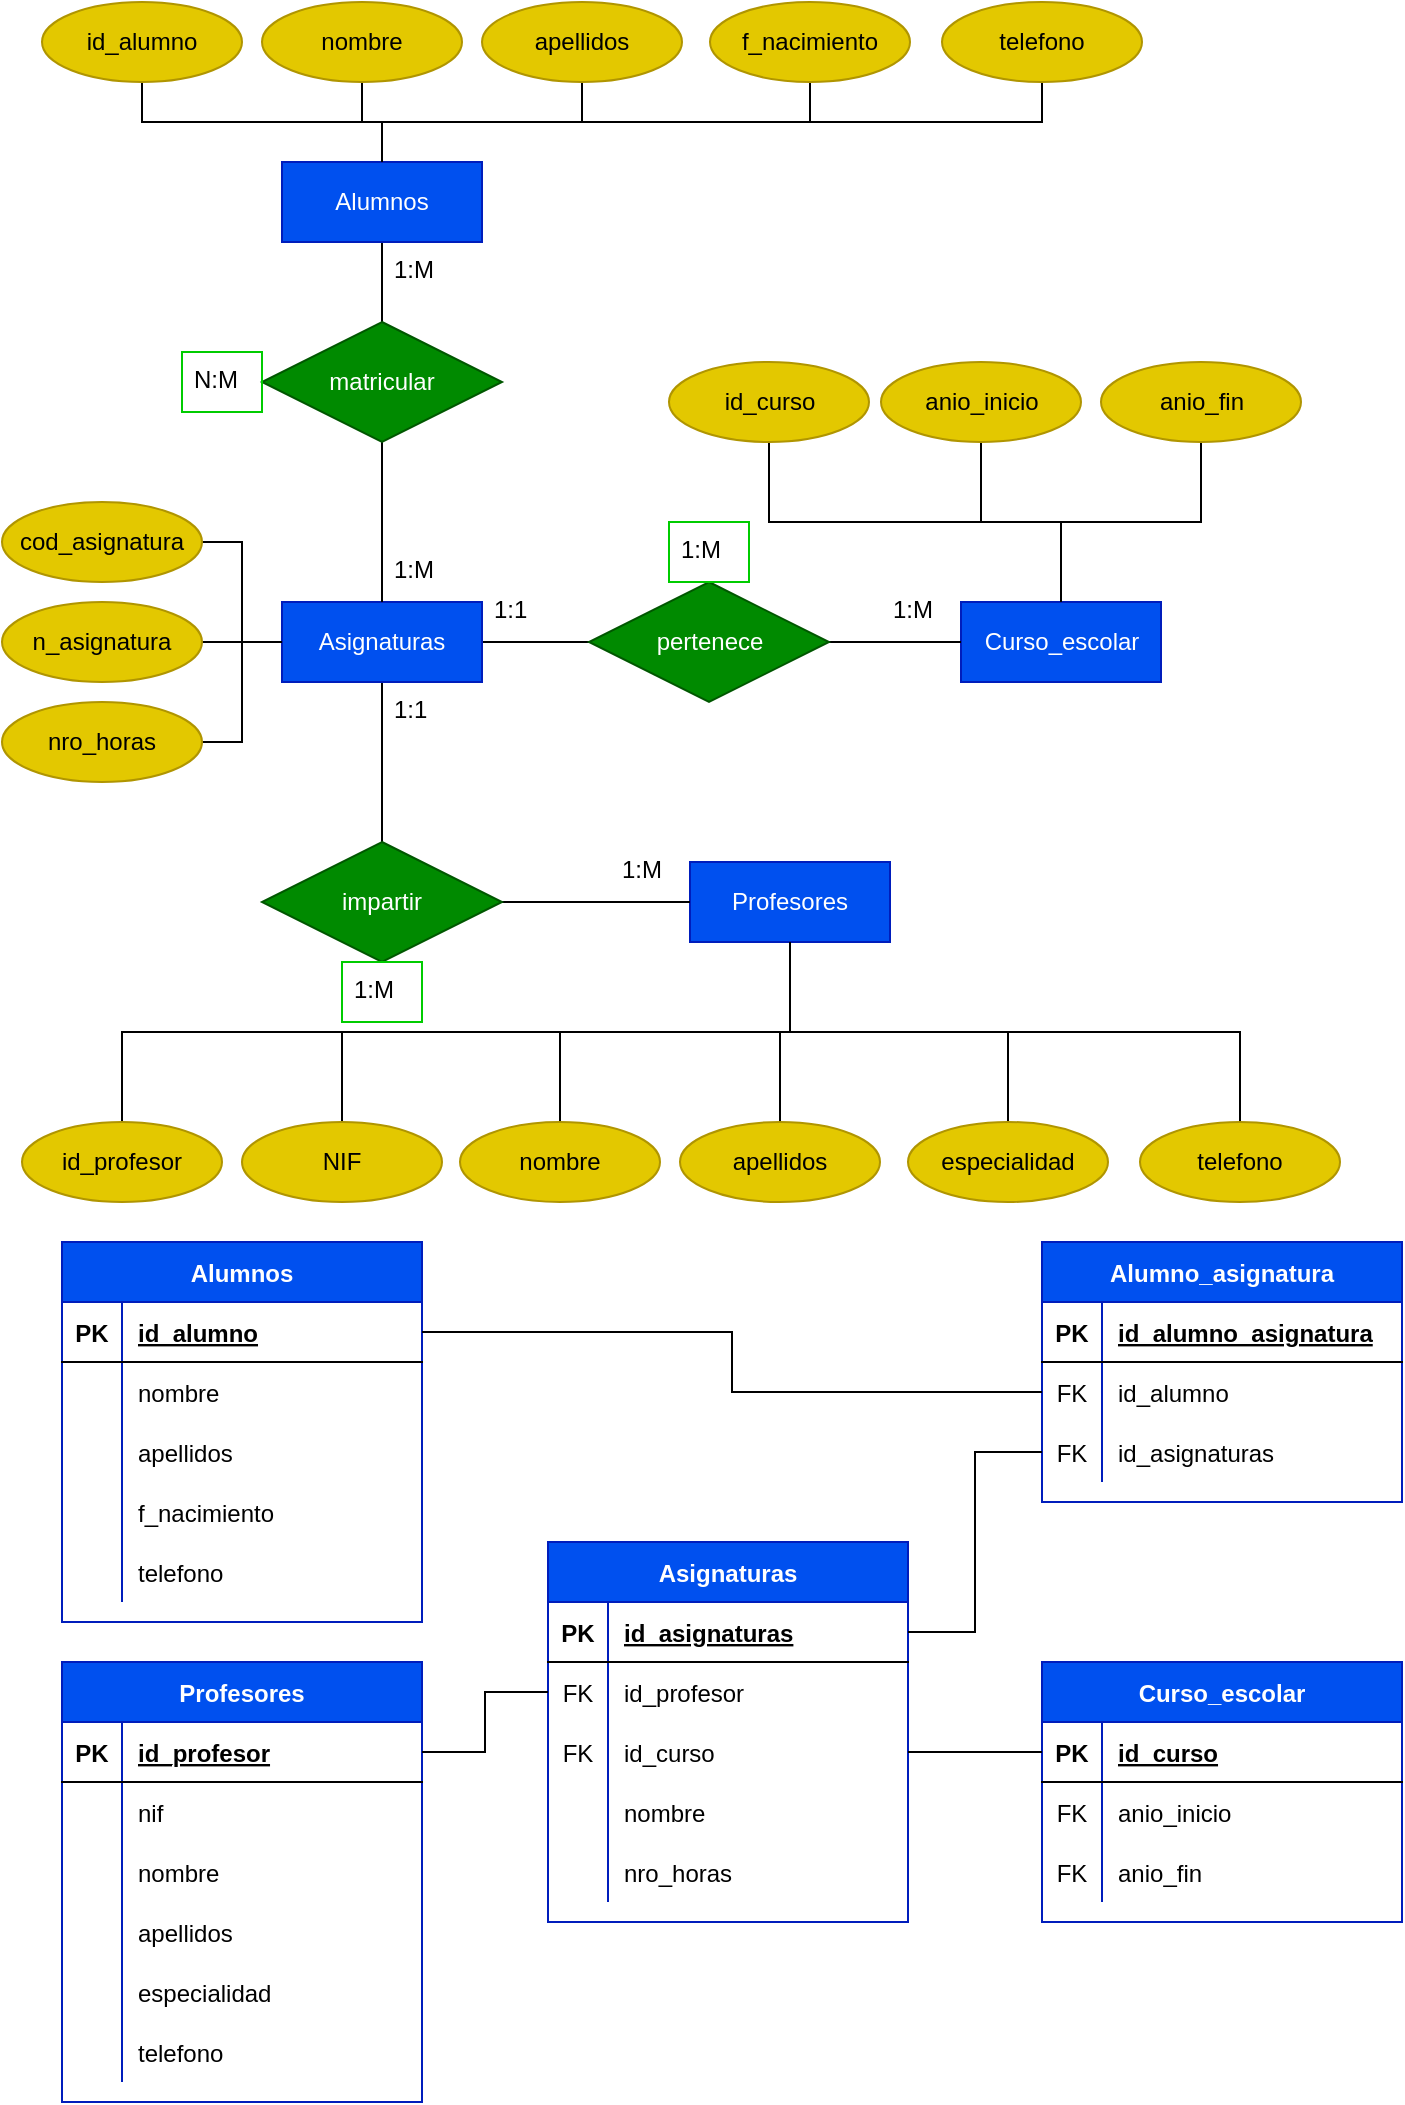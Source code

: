 <mxfile version="19.0.3" type="device"><diagram id="hL4r4ixlOhqFyRVt9WhD" name="Página-1"><mxGraphModel dx="1097" dy="848" grid="1" gridSize="10" guides="1" tooltips="1" connect="1" arrows="1" fold="1" page="1" pageScale="1" pageWidth="827" pageHeight="1169" math="0" shadow="0"><root><mxCell id="0"/><mxCell id="1" parent="0"/><mxCell id="IexbU1oXbnmpBIBYYPeB-11" style="edgeStyle=orthogonalEdgeStyle;rounded=0;orthogonalLoop=1;jettySize=auto;html=1;exitX=0.5;exitY=1;exitDx=0;exitDy=0;entryX=0.5;entryY=0;entryDx=0;entryDy=0;endArrow=none;endFill=0;shadow=0;" edge="1" parent="1" source="IexbU1oXbnmpBIBYYPeB-1" target="IexbU1oXbnmpBIBYYPeB-5"><mxGeometry relative="1" as="geometry"/></mxCell><mxCell id="IexbU1oXbnmpBIBYYPeB-1" value="Alumnos" style="whiteSpace=wrap;html=1;align=center;fillColor=#0050ef;fontColor=#ffffff;strokeColor=#001DBC;shadow=0;" vertex="1" parent="1"><mxGeometry x="160" y="140" width="100" height="40" as="geometry"/></mxCell><mxCell id="IexbU1oXbnmpBIBYYPeB-13" style="edgeStyle=orthogonalEdgeStyle;rounded=0;orthogonalLoop=1;jettySize=auto;html=1;exitX=0.5;exitY=1;exitDx=0;exitDy=0;entryX=0.5;entryY=0;entryDx=0;entryDy=0;endArrow=none;endFill=0;shadow=0;" edge="1" parent="1" source="IexbU1oXbnmpBIBYYPeB-2" target="IexbU1oXbnmpBIBYYPeB-7"><mxGeometry relative="1" as="geometry"/></mxCell><mxCell id="IexbU1oXbnmpBIBYYPeB-15" style="edgeStyle=orthogonalEdgeStyle;rounded=0;orthogonalLoop=1;jettySize=auto;html=1;exitX=1;exitY=0.5;exitDx=0;exitDy=0;entryX=0;entryY=0.5;entryDx=0;entryDy=0;endArrow=none;endFill=0;shadow=0;" edge="1" parent="1" source="IexbU1oXbnmpBIBYYPeB-2" target="IexbU1oXbnmpBIBYYPeB-6"><mxGeometry relative="1" as="geometry"/></mxCell><mxCell id="IexbU1oXbnmpBIBYYPeB-2" value="Asignaturas" style="whiteSpace=wrap;html=1;align=center;fillColor=#0050ef;fontColor=#ffffff;strokeColor=#001DBC;shadow=0;" vertex="1" parent="1"><mxGeometry x="160" y="360" width="100" height="40" as="geometry"/></mxCell><mxCell id="IexbU1oXbnmpBIBYYPeB-3" value="Profesores" style="whiteSpace=wrap;html=1;align=center;fillColor=#0050ef;fontColor=#ffffff;strokeColor=#001DBC;shadow=0;" vertex="1" parent="1"><mxGeometry x="364" y="490" width="100" height="40" as="geometry"/></mxCell><mxCell id="IexbU1oXbnmpBIBYYPeB-4" value="Curso_escolar" style="whiteSpace=wrap;html=1;align=center;fillColor=#0050ef;fontColor=#ffffff;strokeColor=#001DBC;shadow=0;" vertex="1" parent="1"><mxGeometry x="499.5" y="360" width="100" height="40" as="geometry"/></mxCell><mxCell id="IexbU1oXbnmpBIBYYPeB-12" style="edgeStyle=orthogonalEdgeStyle;rounded=0;orthogonalLoop=1;jettySize=auto;html=1;exitX=0.5;exitY=1;exitDx=0;exitDy=0;entryX=0.5;entryY=0;entryDx=0;entryDy=0;endArrow=none;endFill=0;shadow=0;" edge="1" parent="1" source="IexbU1oXbnmpBIBYYPeB-5" target="IexbU1oXbnmpBIBYYPeB-2"><mxGeometry relative="1" as="geometry"/></mxCell><mxCell id="IexbU1oXbnmpBIBYYPeB-5" value="matricular" style="shape=rhombus;perimeter=rhombusPerimeter;whiteSpace=wrap;html=1;align=center;fillColor=#008a00;fontColor=#ffffff;strokeColor=#005700;shadow=0;" vertex="1" parent="1"><mxGeometry x="150" y="220" width="120" height="60" as="geometry"/></mxCell><mxCell id="IexbU1oXbnmpBIBYYPeB-16" style="edgeStyle=orthogonalEdgeStyle;rounded=0;orthogonalLoop=1;jettySize=auto;html=1;exitX=1;exitY=0.5;exitDx=0;exitDy=0;entryX=0;entryY=0.5;entryDx=0;entryDy=0;endArrow=none;endFill=0;shadow=0;" edge="1" parent="1" source="IexbU1oXbnmpBIBYYPeB-6" target="IexbU1oXbnmpBIBYYPeB-4"><mxGeometry relative="1" as="geometry"><mxPoint x="403.5" y="380" as="sourcePoint"/></mxGeometry></mxCell><mxCell id="IexbU1oXbnmpBIBYYPeB-6" value="pertenece" style="shape=rhombus;perimeter=rhombusPerimeter;whiteSpace=wrap;html=1;align=center;fillColor=#008a00;fontColor=#ffffff;strokeColor=#005700;shadow=0;" vertex="1" parent="1"><mxGeometry x="313.5" y="350" width="120" height="60" as="geometry"/></mxCell><mxCell id="IexbU1oXbnmpBIBYYPeB-14" style="edgeStyle=orthogonalEdgeStyle;rounded=0;orthogonalLoop=1;jettySize=auto;html=1;exitX=1;exitY=0.5;exitDx=0;exitDy=0;entryX=0;entryY=0.5;entryDx=0;entryDy=0;endArrow=none;endFill=0;shadow=0;" edge="1" parent="1" source="IexbU1oXbnmpBIBYYPeB-7" target="IexbU1oXbnmpBIBYYPeB-3"><mxGeometry relative="1" as="geometry"/></mxCell><mxCell id="IexbU1oXbnmpBIBYYPeB-7" value="impartir" style="shape=rhombus;perimeter=rhombusPerimeter;whiteSpace=wrap;html=1;align=center;fillColor=#008a00;fontColor=#ffffff;strokeColor=#005700;shadow=0;" vertex="1" parent="1"><mxGeometry x="150" y="480" width="120" height="60" as="geometry"/></mxCell><mxCell id="IexbU1oXbnmpBIBYYPeB-17" value="1:M" style="text;strokeColor=none;fillColor=none;spacingLeft=4;spacingRight=4;overflow=hidden;rotatable=0;points=[[0,0.5],[1,0.5]];portConstraint=eastwest;fontSize=12;shadow=0;" vertex="1" parent="1"><mxGeometry x="210" y="180" width="40" height="30" as="geometry"/></mxCell><mxCell id="IexbU1oXbnmpBIBYYPeB-18" value="1:M" style="text;strokeColor=none;fillColor=none;spacingLeft=4;spacingRight=4;overflow=hidden;rotatable=0;points=[[0,0.5],[1,0.5]];portConstraint=eastwest;fontSize=12;shadow=0;" vertex="1" parent="1"><mxGeometry x="210" y="330" width="40" height="30" as="geometry"/></mxCell><mxCell id="IexbU1oXbnmpBIBYYPeB-19" value="N:M" style="text;strokeColor=#00CC00;fillColor=none;spacingLeft=4;spacingRight=4;overflow=hidden;rotatable=0;points=[[0,0.5],[1,0.5]];portConstraint=eastwest;fontSize=12;shadow=0;" vertex="1" parent="1"><mxGeometry x="110" y="235" width="40" height="30" as="geometry"/></mxCell><mxCell id="IexbU1oXbnmpBIBYYPeB-25" style="edgeStyle=orthogonalEdgeStyle;rounded=0;orthogonalLoop=1;jettySize=auto;html=1;exitX=0.5;exitY=1;exitDx=0;exitDy=0;entryX=0.5;entryY=0;entryDx=0;entryDy=0;endArrow=none;endFill=0;shadow=0;" edge="1" parent="1" source="IexbU1oXbnmpBIBYYPeB-20" target="IexbU1oXbnmpBIBYYPeB-1"><mxGeometry relative="1" as="geometry"/></mxCell><mxCell id="IexbU1oXbnmpBIBYYPeB-20" value="id_alumno" style="ellipse;whiteSpace=wrap;html=1;align=center;fillColor=#e3c800;fontColor=#000000;strokeColor=#B09500;shadow=0;" vertex="1" parent="1"><mxGeometry x="40" y="60" width="100" height="40" as="geometry"/></mxCell><mxCell id="IexbU1oXbnmpBIBYYPeB-29" style="edgeStyle=orthogonalEdgeStyle;rounded=0;orthogonalLoop=1;jettySize=auto;html=1;exitX=0.5;exitY=1;exitDx=0;exitDy=0;entryX=0.5;entryY=0;entryDx=0;entryDy=0;endArrow=none;endFill=0;shadow=0;" edge="1" parent="1" source="IexbU1oXbnmpBIBYYPeB-21" target="IexbU1oXbnmpBIBYYPeB-1"><mxGeometry relative="1" as="geometry"/></mxCell><mxCell id="IexbU1oXbnmpBIBYYPeB-21" value="nombre" style="ellipse;whiteSpace=wrap;html=1;align=center;fillColor=#e3c800;fontColor=#000000;strokeColor=#B09500;shadow=0;" vertex="1" parent="1"><mxGeometry x="150" y="60" width="100" height="40" as="geometry"/></mxCell><mxCell id="IexbU1oXbnmpBIBYYPeB-28" style="edgeStyle=orthogonalEdgeStyle;rounded=0;orthogonalLoop=1;jettySize=auto;html=1;exitX=0.5;exitY=1;exitDx=0;exitDy=0;entryX=0.5;entryY=0;entryDx=0;entryDy=0;endArrow=none;endFill=0;shadow=0;" edge="1" parent="1" source="IexbU1oXbnmpBIBYYPeB-22" target="IexbU1oXbnmpBIBYYPeB-1"><mxGeometry relative="1" as="geometry"/></mxCell><mxCell id="IexbU1oXbnmpBIBYYPeB-22" value="apellidos" style="ellipse;whiteSpace=wrap;html=1;align=center;fillColor=#e3c800;fontColor=#000000;strokeColor=#B09500;shadow=0;" vertex="1" parent="1"><mxGeometry x="260" y="60" width="100" height="40" as="geometry"/></mxCell><mxCell id="IexbU1oXbnmpBIBYYPeB-27" style="edgeStyle=orthogonalEdgeStyle;rounded=0;orthogonalLoop=1;jettySize=auto;html=1;exitX=0.5;exitY=1;exitDx=0;exitDy=0;entryX=0.5;entryY=0;entryDx=0;entryDy=0;endArrow=none;endFill=0;shadow=0;" edge="1" parent="1" source="IexbU1oXbnmpBIBYYPeB-23" target="IexbU1oXbnmpBIBYYPeB-1"><mxGeometry relative="1" as="geometry"/></mxCell><mxCell id="IexbU1oXbnmpBIBYYPeB-23" value="f_nacimiento" style="ellipse;whiteSpace=wrap;html=1;align=center;fillColor=#e3c800;fontColor=#000000;strokeColor=#B09500;shadow=0;" vertex="1" parent="1"><mxGeometry x="374" y="60" width="100" height="40" as="geometry"/></mxCell><mxCell id="IexbU1oXbnmpBIBYYPeB-26" style="edgeStyle=orthogonalEdgeStyle;rounded=0;orthogonalLoop=1;jettySize=auto;html=1;exitX=0.5;exitY=1;exitDx=0;exitDy=0;endArrow=none;endFill=0;entryX=0.5;entryY=0;entryDx=0;entryDy=0;shadow=0;" edge="1" parent="1" source="IexbU1oXbnmpBIBYYPeB-24" target="IexbU1oXbnmpBIBYYPeB-1"><mxGeometry relative="1" as="geometry"><mxPoint x="390" y="170" as="targetPoint"/></mxGeometry></mxCell><mxCell id="IexbU1oXbnmpBIBYYPeB-24" value="telefono" style="ellipse;whiteSpace=wrap;html=1;align=center;fillColor=#e3c800;fontColor=#000000;strokeColor=#B09500;shadow=0;" vertex="1" parent="1"><mxGeometry x="490" y="60" width="100" height="40" as="geometry"/></mxCell><mxCell id="IexbU1oXbnmpBIBYYPeB-34" style="edgeStyle=orthogonalEdgeStyle;rounded=0;orthogonalLoop=1;jettySize=auto;html=1;exitX=1;exitY=0.5;exitDx=0;exitDy=0;entryX=0;entryY=0.5;entryDx=0;entryDy=0;endArrow=none;endFill=0;shadow=0;" edge="1" parent="1" source="IexbU1oXbnmpBIBYYPeB-30" target="IexbU1oXbnmpBIBYYPeB-2"><mxGeometry relative="1" as="geometry"/></mxCell><mxCell id="IexbU1oXbnmpBIBYYPeB-30" value="cod_asignatura" style="ellipse;whiteSpace=wrap;html=1;align=center;fillColor=#e3c800;fontColor=#000000;strokeColor=#B09500;shadow=0;" vertex="1" parent="1"><mxGeometry x="20" y="310" width="100" height="40" as="geometry"/></mxCell><mxCell id="IexbU1oXbnmpBIBYYPeB-35" style="edgeStyle=orthogonalEdgeStyle;rounded=0;orthogonalLoop=1;jettySize=auto;html=1;exitX=1;exitY=0.5;exitDx=0;exitDy=0;entryX=0;entryY=0.5;entryDx=0;entryDy=0;endArrow=none;endFill=0;shadow=0;" edge="1" parent="1" source="IexbU1oXbnmpBIBYYPeB-31" target="IexbU1oXbnmpBIBYYPeB-2"><mxGeometry relative="1" as="geometry"/></mxCell><mxCell id="IexbU1oXbnmpBIBYYPeB-31" value="n_asignatura" style="ellipse;whiteSpace=wrap;html=1;align=center;fillColor=#e3c800;fontColor=#000000;strokeColor=#B09500;shadow=0;" vertex="1" parent="1"><mxGeometry x="20" y="360" width="100" height="40" as="geometry"/></mxCell><mxCell id="IexbU1oXbnmpBIBYYPeB-33" style="edgeStyle=orthogonalEdgeStyle;rounded=0;orthogonalLoop=1;jettySize=auto;html=1;exitX=1;exitY=0.5;exitDx=0;exitDy=0;entryX=0;entryY=0.5;entryDx=0;entryDy=0;endArrow=none;endFill=0;shadow=0;" edge="1" parent="1" source="IexbU1oXbnmpBIBYYPeB-32" target="IexbU1oXbnmpBIBYYPeB-2"><mxGeometry relative="1" as="geometry"/></mxCell><mxCell id="IexbU1oXbnmpBIBYYPeB-32" value="nro_horas" style="ellipse;whiteSpace=wrap;html=1;align=center;fillColor=#e3c800;fontColor=#000000;strokeColor=#B09500;shadow=0;" vertex="1" parent="1"><mxGeometry x="20" y="410" width="100" height="40" as="geometry"/></mxCell><mxCell id="IexbU1oXbnmpBIBYYPeB-36" value="1:1" style="text;strokeColor=none;fillColor=none;spacingLeft=4;spacingRight=4;overflow=hidden;rotatable=0;points=[[0,0.5],[1,0.5]];portConstraint=eastwest;fontSize=12;shadow=0;" vertex="1" parent="1"><mxGeometry x="210" y="400" width="40" height="30" as="geometry"/></mxCell><mxCell id="IexbU1oXbnmpBIBYYPeB-37" value="1:M" style="text;strokeColor=none;fillColor=none;spacingLeft=4;spacingRight=4;overflow=hidden;rotatable=0;points=[[0,0.5],[1,0.5]];portConstraint=eastwest;fontSize=12;shadow=0;" vertex="1" parent="1"><mxGeometry x="324" y="480" width="40" height="30" as="geometry"/></mxCell><mxCell id="IexbU1oXbnmpBIBYYPeB-38" value="1:M" style="text;strokeColor=#00CC00;fillColor=none;spacingLeft=4;spacingRight=4;overflow=hidden;rotatable=0;points=[[0,0.5],[1,0.5]];portConstraint=eastwest;fontSize=12;shadow=0;" vertex="1" parent="1"><mxGeometry x="190" y="540" width="40" height="30" as="geometry"/></mxCell><mxCell id="IexbU1oXbnmpBIBYYPeB-39" value="1:1" style="text;strokeColor=none;fillColor=none;spacingLeft=4;spacingRight=4;overflow=hidden;rotatable=0;points=[[0,0.5],[1,0.5]];portConstraint=eastwest;fontSize=12;shadow=0;" vertex="1" parent="1"><mxGeometry x="260" y="350" width="40" height="30" as="geometry"/></mxCell><mxCell id="IexbU1oXbnmpBIBYYPeB-40" value="1:M" style="text;strokeColor=none;fillColor=none;spacingLeft=4;spacingRight=4;overflow=hidden;rotatable=0;points=[[0,0.5],[1,0.5]];portConstraint=eastwest;fontSize=12;shadow=0;" vertex="1" parent="1"><mxGeometry x="459.5" y="350" width="40" height="30" as="geometry"/></mxCell><mxCell id="IexbU1oXbnmpBIBYYPeB-41" value="1:M" style="text;strokeColor=#00CC00;fillColor=none;spacingLeft=4;spacingRight=4;overflow=hidden;rotatable=0;points=[[0,0.5],[1,0.5]];portConstraint=eastwest;fontSize=12;shadow=0;" vertex="1" parent="1"><mxGeometry x="353.5" y="320" width="40" height="30" as="geometry"/></mxCell><mxCell id="IexbU1oXbnmpBIBYYPeB-57" style="edgeStyle=orthogonalEdgeStyle;rounded=0;orthogonalLoop=1;jettySize=auto;html=1;exitX=0.5;exitY=1;exitDx=0;exitDy=0;entryX=0.5;entryY=0;entryDx=0;entryDy=0;endArrow=none;endFill=0;shadow=0;" edge="1" parent="1" source="IexbU1oXbnmpBIBYYPeB-42" target="IexbU1oXbnmpBIBYYPeB-4"><mxGeometry relative="1" as="geometry"/></mxCell><mxCell id="IexbU1oXbnmpBIBYYPeB-42" value="id_curso" style="ellipse;whiteSpace=wrap;html=1;align=center;fillColor=#e3c800;fontColor=#000000;strokeColor=#B09500;shadow=0;" vertex="1" parent="1"><mxGeometry x="353.5" y="240" width="100" height="40" as="geometry"/></mxCell><mxCell id="IexbU1oXbnmpBIBYYPeB-58" style="edgeStyle=orthogonalEdgeStyle;rounded=0;orthogonalLoop=1;jettySize=auto;html=1;exitX=0.5;exitY=1;exitDx=0;exitDy=0;entryX=0.5;entryY=0;entryDx=0;entryDy=0;endArrow=none;endFill=0;shadow=0;" edge="1" parent="1" source="IexbU1oXbnmpBIBYYPeB-43" target="IexbU1oXbnmpBIBYYPeB-4"><mxGeometry relative="1" as="geometry"/></mxCell><mxCell id="IexbU1oXbnmpBIBYYPeB-43" value="anio_inicio" style="ellipse;whiteSpace=wrap;html=1;align=center;fillColor=#e3c800;fontColor=#000000;strokeColor=#B09500;shadow=0;" vertex="1" parent="1"><mxGeometry x="459.5" y="240" width="100" height="40" as="geometry"/></mxCell><mxCell id="IexbU1oXbnmpBIBYYPeB-59" style="edgeStyle=orthogonalEdgeStyle;rounded=0;orthogonalLoop=1;jettySize=auto;html=1;exitX=0.5;exitY=1;exitDx=0;exitDy=0;entryX=0.5;entryY=0;entryDx=0;entryDy=0;endArrow=none;endFill=0;shadow=0;" edge="1" parent="1" source="IexbU1oXbnmpBIBYYPeB-44" target="IexbU1oXbnmpBIBYYPeB-4"><mxGeometry relative="1" as="geometry"/></mxCell><mxCell id="IexbU1oXbnmpBIBYYPeB-44" value="anio_fin" style="ellipse;whiteSpace=wrap;html=1;align=center;fillColor=#e3c800;fontColor=#000000;strokeColor=#B09500;shadow=0;" vertex="1" parent="1"><mxGeometry x="569.5" y="240" width="100" height="40" as="geometry"/></mxCell><mxCell id="IexbU1oXbnmpBIBYYPeB-51" style="edgeStyle=orthogonalEdgeStyle;rounded=0;orthogonalLoop=1;jettySize=auto;html=1;exitX=0.5;exitY=0;exitDx=0;exitDy=0;entryX=0.5;entryY=1;entryDx=0;entryDy=0;endArrow=none;endFill=0;shadow=0;" edge="1" parent="1" source="IexbU1oXbnmpBIBYYPeB-45" target="IexbU1oXbnmpBIBYYPeB-3"><mxGeometry relative="1" as="geometry"/></mxCell><mxCell id="IexbU1oXbnmpBIBYYPeB-45" value="id_profesor" style="ellipse;whiteSpace=wrap;html=1;align=center;fillColor=#e3c800;fontColor=#000000;strokeColor=#B09500;shadow=0;" vertex="1" parent="1"><mxGeometry x="30" y="620" width="100" height="40" as="geometry"/></mxCell><mxCell id="IexbU1oXbnmpBIBYYPeB-53" style="edgeStyle=orthogonalEdgeStyle;rounded=0;orthogonalLoop=1;jettySize=auto;html=1;exitX=0.5;exitY=0;exitDx=0;exitDy=0;entryX=0.5;entryY=1;entryDx=0;entryDy=0;endArrow=none;endFill=0;shadow=0;" edge="1" parent="1" source="IexbU1oXbnmpBIBYYPeB-46" target="IexbU1oXbnmpBIBYYPeB-3"><mxGeometry relative="1" as="geometry"/></mxCell><mxCell id="IexbU1oXbnmpBIBYYPeB-46" value="nombre" style="ellipse;whiteSpace=wrap;html=1;align=center;fillColor=#e3c800;fontColor=#000000;strokeColor=#B09500;shadow=0;" vertex="1" parent="1"><mxGeometry x="249" y="620" width="100" height="40" as="geometry"/></mxCell><mxCell id="IexbU1oXbnmpBIBYYPeB-54" style="edgeStyle=orthogonalEdgeStyle;rounded=0;orthogonalLoop=1;jettySize=auto;html=1;exitX=0.5;exitY=0;exitDx=0;exitDy=0;entryX=0.5;entryY=1;entryDx=0;entryDy=0;endArrow=none;endFill=0;shadow=0;" edge="1" parent="1" source="IexbU1oXbnmpBIBYYPeB-47" target="IexbU1oXbnmpBIBYYPeB-3"><mxGeometry relative="1" as="geometry"/></mxCell><mxCell id="IexbU1oXbnmpBIBYYPeB-47" value="apellidos" style="ellipse;whiteSpace=wrap;html=1;align=center;fillColor=#e3c800;fontColor=#000000;strokeColor=#B09500;shadow=0;" vertex="1" parent="1"><mxGeometry x="359" y="620" width="100" height="40" as="geometry"/></mxCell><mxCell id="IexbU1oXbnmpBIBYYPeB-55" style="edgeStyle=orthogonalEdgeStyle;rounded=0;orthogonalLoop=1;jettySize=auto;html=1;exitX=0.5;exitY=0;exitDx=0;exitDy=0;entryX=0.5;entryY=1;entryDx=0;entryDy=0;endArrow=none;endFill=0;shadow=0;" edge="1" parent="1" source="IexbU1oXbnmpBIBYYPeB-48" target="IexbU1oXbnmpBIBYYPeB-3"><mxGeometry relative="1" as="geometry"/></mxCell><mxCell id="IexbU1oXbnmpBIBYYPeB-48" value="especialidad" style="ellipse;whiteSpace=wrap;html=1;align=center;fillColor=#e3c800;fontColor=#000000;strokeColor=#B09500;shadow=0;" vertex="1" parent="1"><mxGeometry x="473" y="620" width="100" height="40" as="geometry"/></mxCell><mxCell id="IexbU1oXbnmpBIBYYPeB-56" style="edgeStyle=orthogonalEdgeStyle;rounded=0;orthogonalLoop=1;jettySize=auto;html=1;exitX=0.5;exitY=0;exitDx=0;exitDy=0;entryX=0.5;entryY=1;entryDx=0;entryDy=0;endArrow=none;endFill=0;shadow=0;" edge="1" parent="1" source="IexbU1oXbnmpBIBYYPeB-49" target="IexbU1oXbnmpBIBYYPeB-3"><mxGeometry relative="1" as="geometry"/></mxCell><mxCell id="IexbU1oXbnmpBIBYYPeB-49" value="telefono" style="ellipse;whiteSpace=wrap;html=1;align=center;fillColor=#e3c800;fontColor=#000000;strokeColor=#B09500;shadow=0;" vertex="1" parent="1"><mxGeometry x="589" y="620" width="100" height="40" as="geometry"/></mxCell><mxCell id="IexbU1oXbnmpBIBYYPeB-52" style="edgeStyle=orthogonalEdgeStyle;rounded=0;orthogonalLoop=1;jettySize=auto;html=1;exitX=0.5;exitY=0;exitDx=0;exitDy=0;entryX=0.5;entryY=1;entryDx=0;entryDy=0;endArrow=none;endFill=0;shadow=0;" edge="1" parent="1" source="IexbU1oXbnmpBIBYYPeB-50" target="IexbU1oXbnmpBIBYYPeB-3"><mxGeometry relative="1" as="geometry"/></mxCell><mxCell id="IexbU1oXbnmpBIBYYPeB-50" value="NIF" style="ellipse;whiteSpace=wrap;html=1;align=center;fillColor=#e3c800;fontColor=#000000;strokeColor=#B09500;shadow=0;" vertex="1" parent="1"><mxGeometry x="140" y="620" width="100" height="40" as="geometry"/></mxCell><mxCell id="IexbU1oXbnmpBIBYYPeB-102" value="Alumnos" style="shape=table;startSize=30;container=1;collapsible=1;childLayout=tableLayout;fixedRows=1;rowLines=0;fontStyle=1;align=center;resizeLast=1;shadow=0;strokeColor=#001DBC;fillColor=#0050ef;fontColor=#ffffff;" vertex="1" parent="1"><mxGeometry x="50" y="680" width="180" height="190" as="geometry"/></mxCell><mxCell id="IexbU1oXbnmpBIBYYPeB-103" value="" style="shape=tableRow;horizontal=0;startSize=0;swimlaneHead=0;swimlaneBody=0;fillColor=none;collapsible=0;dropTarget=0;points=[[0,0.5],[1,0.5]];portConstraint=eastwest;top=0;left=0;right=0;bottom=1;shadow=0;strokeColor=default;" vertex="1" parent="IexbU1oXbnmpBIBYYPeB-102"><mxGeometry y="30" width="180" height="30" as="geometry"/></mxCell><mxCell id="IexbU1oXbnmpBIBYYPeB-104" value="PK" style="shape=partialRectangle;connectable=0;fillColor=none;top=0;left=0;bottom=0;right=0;fontStyle=1;overflow=hidden;shadow=0;strokeColor=default;" vertex="1" parent="IexbU1oXbnmpBIBYYPeB-103"><mxGeometry width="30" height="30" as="geometry"><mxRectangle width="30" height="30" as="alternateBounds"/></mxGeometry></mxCell><mxCell id="IexbU1oXbnmpBIBYYPeB-105" value="id_alumno" style="shape=partialRectangle;connectable=0;fillColor=none;top=0;left=0;bottom=0;right=0;align=left;spacingLeft=6;fontStyle=5;overflow=hidden;shadow=0;strokeColor=default;" vertex="1" parent="IexbU1oXbnmpBIBYYPeB-103"><mxGeometry x="30" width="150" height="30" as="geometry"><mxRectangle width="150" height="30" as="alternateBounds"/></mxGeometry></mxCell><mxCell id="IexbU1oXbnmpBIBYYPeB-106" value="" style="shape=tableRow;horizontal=0;startSize=0;swimlaneHead=0;swimlaneBody=0;fillColor=none;collapsible=0;dropTarget=0;points=[[0,0.5],[1,0.5]];portConstraint=eastwest;top=0;left=0;right=0;bottom=0;shadow=0;strokeColor=default;" vertex="1" parent="IexbU1oXbnmpBIBYYPeB-102"><mxGeometry y="60" width="180" height="30" as="geometry"/></mxCell><mxCell id="IexbU1oXbnmpBIBYYPeB-107" value="" style="shape=partialRectangle;connectable=0;fillColor=none;top=0;left=0;bottom=0;right=0;editable=1;overflow=hidden;shadow=0;strokeColor=default;" vertex="1" parent="IexbU1oXbnmpBIBYYPeB-106"><mxGeometry width="30" height="30" as="geometry"><mxRectangle width="30" height="30" as="alternateBounds"/></mxGeometry></mxCell><mxCell id="IexbU1oXbnmpBIBYYPeB-108" value="nombre" style="shape=partialRectangle;connectable=0;fillColor=none;top=0;left=0;bottom=0;right=0;align=left;spacingLeft=6;overflow=hidden;shadow=0;strokeColor=default;" vertex="1" parent="IexbU1oXbnmpBIBYYPeB-106"><mxGeometry x="30" width="150" height="30" as="geometry"><mxRectangle width="150" height="30" as="alternateBounds"/></mxGeometry></mxCell><mxCell id="IexbU1oXbnmpBIBYYPeB-109" value="" style="shape=tableRow;horizontal=0;startSize=0;swimlaneHead=0;swimlaneBody=0;fillColor=none;collapsible=0;dropTarget=0;points=[[0,0.5],[1,0.5]];portConstraint=eastwest;top=0;left=0;right=0;bottom=0;shadow=0;strokeColor=default;" vertex="1" parent="IexbU1oXbnmpBIBYYPeB-102"><mxGeometry y="90" width="180" height="30" as="geometry"/></mxCell><mxCell id="IexbU1oXbnmpBIBYYPeB-110" value="" style="shape=partialRectangle;connectable=0;fillColor=none;top=0;left=0;bottom=0;right=0;editable=1;overflow=hidden;shadow=0;strokeColor=default;" vertex="1" parent="IexbU1oXbnmpBIBYYPeB-109"><mxGeometry width="30" height="30" as="geometry"><mxRectangle width="30" height="30" as="alternateBounds"/></mxGeometry></mxCell><mxCell id="IexbU1oXbnmpBIBYYPeB-111" value="apellidos" style="shape=partialRectangle;connectable=0;fillColor=none;top=0;left=0;bottom=0;right=0;align=left;spacingLeft=6;overflow=hidden;shadow=0;strokeColor=default;" vertex="1" parent="IexbU1oXbnmpBIBYYPeB-109"><mxGeometry x="30" width="150" height="30" as="geometry"><mxRectangle width="150" height="30" as="alternateBounds"/></mxGeometry></mxCell><mxCell id="IexbU1oXbnmpBIBYYPeB-112" value="" style="shape=tableRow;horizontal=0;startSize=0;swimlaneHead=0;swimlaneBody=0;fillColor=none;collapsible=0;dropTarget=0;points=[[0,0.5],[1,0.5]];portConstraint=eastwest;top=0;left=0;right=0;bottom=0;shadow=0;strokeColor=default;" vertex="1" parent="IexbU1oXbnmpBIBYYPeB-102"><mxGeometry y="120" width="180" height="30" as="geometry"/></mxCell><mxCell id="IexbU1oXbnmpBIBYYPeB-113" value="" style="shape=partialRectangle;connectable=0;fillColor=none;top=0;left=0;bottom=0;right=0;editable=1;overflow=hidden;shadow=0;strokeColor=default;" vertex="1" parent="IexbU1oXbnmpBIBYYPeB-112"><mxGeometry width="30" height="30" as="geometry"><mxRectangle width="30" height="30" as="alternateBounds"/></mxGeometry></mxCell><mxCell id="IexbU1oXbnmpBIBYYPeB-114" value="f_nacimiento" style="shape=partialRectangle;connectable=0;fillColor=none;top=0;left=0;bottom=0;right=0;align=left;spacingLeft=6;overflow=hidden;shadow=0;strokeColor=default;" vertex="1" parent="IexbU1oXbnmpBIBYYPeB-112"><mxGeometry x="30" width="150" height="30" as="geometry"><mxRectangle width="150" height="30" as="alternateBounds"/></mxGeometry></mxCell><mxCell id="IexbU1oXbnmpBIBYYPeB-115" value="" style="shape=tableRow;horizontal=0;startSize=0;swimlaneHead=0;swimlaneBody=0;fillColor=none;collapsible=0;dropTarget=0;points=[[0,0.5],[1,0.5]];portConstraint=eastwest;top=0;left=0;right=0;bottom=0;shadow=0;strokeColor=default;" vertex="1" parent="IexbU1oXbnmpBIBYYPeB-102"><mxGeometry y="150" width="180" height="30" as="geometry"/></mxCell><mxCell id="IexbU1oXbnmpBIBYYPeB-116" value="" style="shape=partialRectangle;connectable=0;fillColor=none;top=0;left=0;bottom=0;right=0;editable=1;overflow=hidden;shadow=0;strokeColor=default;" vertex="1" parent="IexbU1oXbnmpBIBYYPeB-115"><mxGeometry width="30" height="30" as="geometry"><mxRectangle width="30" height="30" as="alternateBounds"/></mxGeometry></mxCell><mxCell id="IexbU1oXbnmpBIBYYPeB-117" value="telefono" style="shape=partialRectangle;connectable=0;fillColor=none;top=0;left=0;bottom=0;right=0;align=left;spacingLeft=6;overflow=hidden;shadow=0;strokeColor=default;" vertex="1" parent="IexbU1oXbnmpBIBYYPeB-115"><mxGeometry x="30" width="150" height="30" as="geometry"><mxRectangle width="150" height="30" as="alternateBounds"/></mxGeometry></mxCell><mxCell id="IexbU1oXbnmpBIBYYPeB-118" value="Alumno_asignatura" style="shape=table;startSize=30;container=1;collapsible=1;childLayout=tableLayout;fixedRows=1;rowLines=0;fontStyle=1;align=center;resizeLast=1;shadow=0;strokeColor=#001DBC;fillColor=#0050ef;fontColor=#ffffff;" vertex="1" parent="1"><mxGeometry x="540" y="680" width="180" height="130" as="geometry"/></mxCell><mxCell id="IexbU1oXbnmpBIBYYPeB-119" value="" style="shape=tableRow;horizontal=0;startSize=0;swimlaneHead=0;swimlaneBody=0;fillColor=none;collapsible=0;dropTarget=0;points=[[0,0.5],[1,0.5]];portConstraint=eastwest;top=0;left=0;right=0;bottom=1;shadow=0;strokeColor=default;" vertex="1" parent="IexbU1oXbnmpBIBYYPeB-118"><mxGeometry y="30" width="180" height="30" as="geometry"/></mxCell><mxCell id="IexbU1oXbnmpBIBYYPeB-120" value="PK" style="shape=partialRectangle;connectable=0;fillColor=none;top=0;left=0;bottom=0;right=0;fontStyle=1;overflow=hidden;shadow=0;strokeColor=default;" vertex="1" parent="IexbU1oXbnmpBIBYYPeB-119"><mxGeometry width="30" height="30" as="geometry"><mxRectangle width="30" height="30" as="alternateBounds"/></mxGeometry></mxCell><mxCell id="IexbU1oXbnmpBIBYYPeB-121" value="id_alumno_asignatura" style="shape=partialRectangle;connectable=0;fillColor=none;top=0;left=0;bottom=0;right=0;align=left;spacingLeft=6;fontStyle=5;overflow=hidden;shadow=0;strokeColor=default;" vertex="1" parent="IexbU1oXbnmpBIBYYPeB-119"><mxGeometry x="30" width="150" height="30" as="geometry"><mxRectangle width="150" height="30" as="alternateBounds"/></mxGeometry></mxCell><mxCell id="IexbU1oXbnmpBIBYYPeB-122" value="" style="shape=tableRow;horizontal=0;startSize=0;swimlaneHead=0;swimlaneBody=0;fillColor=none;collapsible=0;dropTarget=0;points=[[0,0.5],[1,0.5]];portConstraint=eastwest;top=0;left=0;right=0;bottom=0;shadow=0;strokeColor=default;" vertex="1" parent="IexbU1oXbnmpBIBYYPeB-118"><mxGeometry y="60" width="180" height="30" as="geometry"/></mxCell><mxCell id="IexbU1oXbnmpBIBYYPeB-123" value="FK" style="shape=partialRectangle;connectable=0;fillColor=none;top=0;left=0;bottom=0;right=0;editable=1;overflow=hidden;shadow=0;strokeColor=default;" vertex="1" parent="IexbU1oXbnmpBIBYYPeB-122"><mxGeometry width="30" height="30" as="geometry"><mxRectangle width="30" height="30" as="alternateBounds"/></mxGeometry></mxCell><mxCell id="IexbU1oXbnmpBIBYYPeB-124" value="id_alumno" style="shape=partialRectangle;connectable=0;fillColor=none;top=0;left=0;bottom=0;right=0;align=left;spacingLeft=6;overflow=hidden;shadow=0;strokeColor=default;" vertex="1" parent="IexbU1oXbnmpBIBYYPeB-122"><mxGeometry x="30" width="150" height="30" as="geometry"><mxRectangle width="150" height="30" as="alternateBounds"/></mxGeometry></mxCell><mxCell id="IexbU1oXbnmpBIBYYPeB-125" value="" style="shape=tableRow;horizontal=0;startSize=0;swimlaneHead=0;swimlaneBody=0;fillColor=none;collapsible=0;dropTarget=0;points=[[0,0.5],[1,0.5]];portConstraint=eastwest;top=0;left=0;right=0;bottom=0;shadow=0;strokeColor=default;" vertex="1" parent="IexbU1oXbnmpBIBYYPeB-118"><mxGeometry y="90" width="180" height="30" as="geometry"/></mxCell><mxCell id="IexbU1oXbnmpBIBYYPeB-126" value="FK" style="shape=partialRectangle;connectable=0;fillColor=none;top=0;left=0;bottom=0;right=0;editable=1;overflow=hidden;shadow=0;strokeColor=default;" vertex="1" parent="IexbU1oXbnmpBIBYYPeB-125"><mxGeometry width="30" height="30" as="geometry"><mxRectangle width="30" height="30" as="alternateBounds"/></mxGeometry></mxCell><mxCell id="IexbU1oXbnmpBIBYYPeB-127" value="id_asignaturas" style="shape=partialRectangle;connectable=0;fillColor=none;top=0;left=0;bottom=0;right=0;align=left;spacingLeft=6;overflow=hidden;shadow=0;strokeColor=default;" vertex="1" parent="IexbU1oXbnmpBIBYYPeB-125"><mxGeometry x="30" width="150" height="30" as="geometry"><mxRectangle width="150" height="30" as="alternateBounds"/></mxGeometry></mxCell><mxCell id="IexbU1oXbnmpBIBYYPeB-131" value="Asignaturas" style="shape=table;startSize=30;container=1;collapsible=1;childLayout=tableLayout;fixedRows=1;rowLines=0;fontStyle=1;align=center;resizeLast=1;shadow=0;strokeColor=#001DBC;fillColor=#0050ef;fontColor=#ffffff;" vertex="1" parent="1"><mxGeometry x="293" y="830" width="180" height="190" as="geometry"/></mxCell><mxCell id="IexbU1oXbnmpBIBYYPeB-132" value="" style="shape=tableRow;horizontal=0;startSize=0;swimlaneHead=0;swimlaneBody=0;fillColor=none;collapsible=0;dropTarget=0;points=[[0,0.5],[1,0.5]];portConstraint=eastwest;top=0;left=0;right=0;bottom=1;shadow=0;strokeColor=default;" vertex="1" parent="IexbU1oXbnmpBIBYYPeB-131"><mxGeometry y="30" width="180" height="30" as="geometry"/></mxCell><mxCell id="IexbU1oXbnmpBIBYYPeB-133" value="PK" style="shape=partialRectangle;connectable=0;fillColor=none;top=0;left=0;bottom=0;right=0;fontStyle=1;overflow=hidden;shadow=0;strokeColor=default;" vertex="1" parent="IexbU1oXbnmpBIBYYPeB-132"><mxGeometry width="30" height="30" as="geometry"><mxRectangle width="30" height="30" as="alternateBounds"/></mxGeometry></mxCell><mxCell id="IexbU1oXbnmpBIBYYPeB-134" value="id_asignaturas" style="shape=partialRectangle;connectable=0;fillColor=none;top=0;left=0;bottom=0;right=0;align=left;spacingLeft=6;fontStyle=5;overflow=hidden;shadow=0;strokeColor=default;" vertex="1" parent="IexbU1oXbnmpBIBYYPeB-132"><mxGeometry x="30" width="150" height="30" as="geometry"><mxRectangle width="150" height="30" as="alternateBounds"/></mxGeometry></mxCell><mxCell id="IexbU1oXbnmpBIBYYPeB-135" value="" style="shape=tableRow;horizontal=0;startSize=0;swimlaneHead=0;swimlaneBody=0;fillColor=none;collapsible=0;dropTarget=0;points=[[0,0.5],[1,0.5]];portConstraint=eastwest;top=0;left=0;right=0;bottom=0;shadow=0;strokeColor=default;" vertex="1" parent="IexbU1oXbnmpBIBYYPeB-131"><mxGeometry y="60" width="180" height="30" as="geometry"/></mxCell><mxCell id="IexbU1oXbnmpBIBYYPeB-136" value="FK" style="shape=partialRectangle;connectable=0;fillColor=none;top=0;left=0;bottom=0;right=0;editable=1;overflow=hidden;shadow=0;strokeColor=default;" vertex="1" parent="IexbU1oXbnmpBIBYYPeB-135"><mxGeometry width="30" height="30" as="geometry"><mxRectangle width="30" height="30" as="alternateBounds"/></mxGeometry></mxCell><mxCell id="IexbU1oXbnmpBIBYYPeB-137" value="id_profesor" style="shape=partialRectangle;connectable=0;fillColor=none;top=0;left=0;bottom=0;right=0;align=left;spacingLeft=6;overflow=hidden;shadow=0;strokeColor=default;" vertex="1" parent="IexbU1oXbnmpBIBYYPeB-135"><mxGeometry x="30" width="150" height="30" as="geometry"><mxRectangle width="150" height="30" as="alternateBounds"/></mxGeometry></mxCell><mxCell id="IexbU1oXbnmpBIBYYPeB-163" value="" style="shape=tableRow;horizontal=0;startSize=0;swimlaneHead=0;swimlaneBody=0;fillColor=none;collapsible=0;dropTarget=0;points=[[0,0.5],[1,0.5]];portConstraint=eastwest;top=0;left=0;right=0;bottom=0;shadow=0;strokeColor=default;" vertex="1" parent="IexbU1oXbnmpBIBYYPeB-131"><mxGeometry y="90" width="180" height="30" as="geometry"/></mxCell><mxCell id="IexbU1oXbnmpBIBYYPeB-164" value="FK" style="shape=partialRectangle;connectable=0;fillColor=none;top=0;left=0;bottom=0;right=0;editable=1;overflow=hidden;shadow=0;strokeColor=default;" vertex="1" parent="IexbU1oXbnmpBIBYYPeB-163"><mxGeometry width="30" height="30" as="geometry"><mxRectangle width="30" height="30" as="alternateBounds"/></mxGeometry></mxCell><mxCell id="IexbU1oXbnmpBIBYYPeB-165" value="id_curso" style="shape=partialRectangle;connectable=0;fillColor=none;top=0;left=0;bottom=0;right=0;align=left;spacingLeft=6;overflow=hidden;shadow=0;strokeColor=default;" vertex="1" parent="IexbU1oXbnmpBIBYYPeB-163"><mxGeometry x="30" width="150" height="30" as="geometry"><mxRectangle width="150" height="30" as="alternateBounds"/></mxGeometry></mxCell><mxCell id="IexbU1oXbnmpBIBYYPeB-166" value="" style="shape=tableRow;horizontal=0;startSize=0;swimlaneHead=0;swimlaneBody=0;fillColor=none;collapsible=0;dropTarget=0;points=[[0,0.5],[1,0.5]];portConstraint=eastwest;top=0;left=0;right=0;bottom=0;shadow=0;strokeColor=default;" vertex="1" parent="IexbU1oXbnmpBIBYYPeB-131"><mxGeometry y="120" width="180" height="30" as="geometry"/></mxCell><mxCell id="IexbU1oXbnmpBIBYYPeB-167" value="" style="shape=partialRectangle;connectable=0;fillColor=none;top=0;left=0;bottom=0;right=0;editable=1;overflow=hidden;shadow=0;strokeColor=default;" vertex="1" parent="IexbU1oXbnmpBIBYYPeB-166"><mxGeometry width="30" height="30" as="geometry"><mxRectangle width="30" height="30" as="alternateBounds"/></mxGeometry></mxCell><mxCell id="IexbU1oXbnmpBIBYYPeB-168" value="nombre" style="shape=partialRectangle;connectable=0;fillColor=none;top=0;left=0;bottom=0;right=0;align=left;spacingLeft=6;overflow=hidden;shadow=0;strokeColor=default;" vertex="1" parent="IexbU1oXbnmpBIBYYPeB-166"><mxGeometry x="30" width="150" height="30" as="geometry"><mxRectangle width="150" height="30" as="alternateBounds"/></mxGeometry></mxCell><mxCell id="IexbU1oXbnmpBIBYYPeB-138" value="" style="shape=tableRow;horizontal=0;startSize=0;swimlaneHead=0;swimlaneBody=0;fillColor=none;collapsible=0;dropTarget=0;points=[[0,0.5],[1,0.5]];portConstraint=eastwest;top=0;left=0;right=0;bottom=0;shadow=0;strokeColor=default;" vertex="1" parent="IexbU1oXbnmpBIBYYPeB-131"><mxGeometry y="150" width="180" height="30" as="geometry"/></mxCell><mxCell id="IexbU1oXbnmpBIBYYPeB-139" value="" style="shape=partialRectangle;connectable=0;fillColor=none;top=0;left=0;bottom=0;right=0;editable=1;overflow=hidden;shadow=0;strokeColor=default;" vertex="1" parent="IexbU1oXbnmpBIBYYPeB-138"><mxGeometry width="30" height="30" as="geometry"><mxRectangle width="30" height="30" as="alternateBounds"/></mxGeometry></mxCell><mxCell id="IexbU1oXbnmpBIBYYPeB-140" value="nro_horas" style="shape=partialRectangle;connectable=0;fillColor=none;top=0;left=0;bottom=0;right=0;align=left;spacingLeft=6;overflow=hidden;shadow=0;strokeColor=default;" vertex="1" parent="IexbU1oXbnmpBIBYYPeB-138"><mxGeometry x="30" width="150" height="30" as="geometry"><mxRectangle width="150" height="30" as="alternateBounds"/></mxGeometry></mxCell><mxCell id="IexbU1oXbnmpBIBYYPeB-144" value="Profesores" style="shape=table;startSize=30;container=1;collapsible=1;childLayout=tableLayout;fixedRows=1;rowLines=0;fontStyle=1;align=center;resizeLast=1;shadow=0;strokeColor=#001DBC;fillColor=#0050ef;fontColor=#ffffff;" vertex="1" parent="1"><mxGeometry x="50" y="890" width="180" height="220" as="geometry"/></mxCell><mxCell id="IexbU1oXbnmpBIBYYPeB-145" value="" style="shape=tableRow;horizontal=0;startSize=0;swimlaneHead=0;swimlaneBody=0;fillColor=none;collapsible=0;dropTarget=0;points=[[0,0.5],[1,0.5]];portConstraint=eastwest;top=0;left=0;right=0;bottom=1;shadow=0;strokeColor=default;" vertex="1" parent="IexbU1oXbnmpBIBYYPeB-144"><mxGeometry y="30" width="180" height="30" as="geometry"/></mxCell><mxCell id="IexbU1oXbnmpBIBYYPeB-146" value="PK" style="shape=partialRectangle;connectable=0;fillColor=none;top=0;left=0;bottom=0;right=0;fontStyle=1;overflow=hidden;shadow=0;strokeColor=default;" vertex="1" parent="IexbU1oXbnmpBIBYYPeB-145"><mxGeometry width="30" height="30" as="geometry"><mxRectangle width="30" height="30" as="alternateBounds"/></mxGeometry></mxCell><mxCell id="IexbU1oXbnmpBIBYYPeB-147" value="id_profesor" style="shape=partialRectangle;connectable=0;fillColor=none;top=0;left=0;bottom=0;right=0;align=left;spacingLeft=6;fontStyle=5;overflow=hidden;shadow=0;strokeColor=default;" vertex="1" parent="IexbU1oXbnmpBIBYYPeB-145"><mxGeometry x="30" width="150" height="30" as="geometry"><mxRectangle width="150" height="30" as="alternateBounds"/></mxGeometry></mxCell><mxCell id="IexbU1oXbnmpBIBYYPeB-148" value="" style="shape=tableRow;horizontal=0;startSize=0;swimlaneHead=0;swimlaneBody=0;fillColor=none;collapsible=0;dropTarget=0;points=[[0,0.5],[1,0.5]];portConstraint=eastwest;top=0;left=0;right=0;bottom=0;shadow=0;strokeColor=default;" vertex="1" parent="IexbU1oXbnmpBIBYYPeB-144"><mxGeometry y="60" width="180" height="30" as="geometry"/></mxCell><mxCell id="IexbU1oXbnmpBIBYYPeB-149" value="" style="shape=partialRectangle;connectable=0;fillColor=none;top=0;left=0;bottom=0;right=0;editable=1;overflow=hidden;shadow=0;strokeColor=default;" vertex="1" parent="IexbU1oXbnmpBIBYYPeB-148"><mxGeometry width="30" height="30" as="geometry"><mxRectangle width="30" height="30" as="alternateBounds"/></mxGeometry></mxCell><mxCell id="IexbU1oXbnmpBIBYYPeB-150" value="nif" style="shape=partialRectangle;connectable=0;fillColor=none;top=0;left=0;bottom=0;right=0;align=left;spacingLeft=6;overflow=hidden;shadow=0;strokeColor=default;" vertex="1" parent="IexbU1oXbnmpBIBYYPeB-148"><mxGeometry x="30" width="150" height="30" as="geometry"><mxRectangle width="150" height="30" as="alternateBounds"/></mxGeometry></mxCell><mxCell id="IexbU1oXbnmpBIBYYPeB-151" value="" style="shape=tableRow;horizontal=0;startSize=0;swimlaneHead=0;swimlaneBody=0;fillColor=none;collapsible=0;dropTarget=0;points=[[0,0.5],[1,0.5]];portConstraint=eastwest;top=0;left=0;right=0;bottom=0;shadow=0;strokeColor=default;" vertex="1" parent="IexbU1oXbnmpBIBYYPeB-144"><mxGeometry y="90" width="180" height="30" as="geometry"/></mxCell><mxCell id="IexbU1oXbnmpBIBYYPeB-152" value="" style="shape=partialRectangle;connectable=0;fillColor=none;top=0;left=0;bottom=0;right=0;editable=1;overflow=hidden;shadow=0;strokeColor=default;" vertex="1" parent="IexbU1oXbnmpBIBYYPeB-151"><mxGeometry width="30" height="30" as="geometry"><mxRectangle width="30" height="30" as="alternateBounds"/></mxGeometry></mxCell><mxCell id="IexbU1oXbnmpBIBYYPeB-153" value="nombre" style="shape=partialRectangle;connectable=0;fillColor=none;top=0;left=0;bottom=0;right=0;align=left;spacingLeft=6;overflow=hidden;shadow=0;strokeColor=default;" vertex="1" parent="IexbU1oXbnmpBIBYYPeB-151"><mxGeometry x="30" width="150" height="30" as="geometry"><mxRectangle width="150" height="30" as="alternateBounds"/></mxGeometry></mxCell><mxCell id="IexbU1oXbnmpBIBYYPeB-154" value="" style="shape=tableRow;horizontal=0;startSize=0;swimlaneHead=0;swimlaneBody=0;fillColor=none;collapsible=0;dropTarget=0;points=[[0,0.5],[1,0.5]];portConstraint=eastwest;top=0;left=0;right=0;bottom=0;shadow=0;strokeColor=default;" vertex="1" parent="IexbU1oXbnmpBIBYYPeB-144"><mxGeometry y="120" width="180" height="30" as="geometry"/></mxCell><mxCell id="IexbU1oXbnmpBIBYYPeB-155" value="" style="shape=partialRectangle;connectable=0;fillColor=none;top=0;left=0;bottom=0;right=0;editable=1;overflow=hidden;shadow=0;strokeColor=default;" vertex="1" parent="IexbU1oXbnmpBIBYYPeB-154"><mxGeometry width="30" height="30" as="geometry"><mxRectangle width="30" height="30" as="alternateBounds"/></mxGeometry></mxCell><mxCell id="IexbU1oXbnmpBIBYYPeB-156" value="apellidos" style="shape=partialRectangle;connectable=0;fillColor=none;top=0;left=0;bottom=0;right=0;align=left;spacingLeft=6;overflow=hidden;shadow=0;strokeColor=default;" vertex="1" parent="IexbU1oXbnmpBIBYYPeB-154"><mxGeometry x="30" width="150" height="30" as="geometry"><mxRectangle width="150" height="30" as="alternateBounds"/></mxGeometry></mxCell><mxCell id="IexbU1oXbnmpBIBYYPeB-157" value="" style="shape=tableRow;horizontal=0;startSize=0;swimlaneHead=0;swimlaneBody=0;fillColor=none;collapsible=0;dropTarget=0;points=[[0,0.5],[1,0.5]];portConstraint=eastwest;top=0;left=0;right=0;bottom=0;shadow=0;strokeColor=default;" vertex="1" parent="IexbU1oXbnmpBIBYYPeB-144"><mxGeometry y="150" width="180" height="30" as="geometry"/></mxCell><mxCell id="IexbU1oXbnmpBIBYYPeB-158" value="" style="shape=partialRectangle;connectable=0;fillColor=none;top=0;left=0;bottom=0;right=0;editable=1;overflow=hidden;shadow=0;strokeColor=default;" vertex="1" parent="IexbU1oXbnmpBIBYYPeB-157"><mxGeometry width="30" height="30" as="geometry"><mxRectangle width="30" height="30" as="alternateBounds"/></mxGeometry></mxCell><mxCell id="IexbU1oXbnmpBIBYYPeB-159" value="especialidad" style="shape=partialRectangle;connectable=0;fillColor=none;top=0;left=0;bottom=0;right=0;align=left;spacingLeft=6;overflow=hidden;shadow=0;strokeColor=default;" vertex="1" parent="IexbU1oXbnmpBIBYYPeB-157"><mxGeometry x="30" width="150" height="30" as="geometry"><mxRectangle width="150" height="30" as="alternateBounds"/></mxGeometry></mxCell><mxCell id="IexbU1oXbnmpBIBYYPeB-160" value="" style="shape=tableRow;horizontal=0;startSize=0;swimlaneHead=0;swimlaneBody=0;fillColor=none;collapsible=0;dropTarget=0;points=[[0,0.5],[1,0.5]];portConstraint=eastwest;top=0;left=0;right=0;bottom=0;shadow=0;strokeColor=default;" vertex="1" parent="IexbU1oXbnmpBIBYYPeB-144"><mxGeometry y="180" width="180" height="30" as="geometry"/></mxCell><mxCell id="IexbU1oXbnmpBIBYYPeB-161" value="" style="shape=partialRectangle;connectable=0;fillColor=none;top=0;left=0;bottom=0;right=0;editable=1;overflow=hidden;shadow=0;strokeColor=default;" vertex="1" parent="IexbU1oXbnmpBIBYYPeB-160"><mxGeometry width="30" height="30" as="geometry"><mxRectangle width="30" height="30" as="alternateBounds"/></mxGeometry></mxCell><mxCell id="IexbU1oXbnmpBIBYYPeB-162" value="telefono" style="shape=partialRectangle;connectable=0;fillColor=none;top=0;left=0;bottom=0;right=0;align=left;spacingLeft=6;overflow=hidden;shadow=0;strokeColor=default;" vertex="1" parent="IexbU1oXbnmpBIBYYPeB-160"><mxGeometry x="30" width="150" height="30" as="geometry"><mxRectangle width="150" height="30" as="alternateBounds"/></mxGeometry></mxCell><mxCell id="IexbU1oXbnmpBIBYYPeB-169" value="Curso_escolar" style="shape=table;startSize=30;container=1;collapsible=1;childLayout=tableLayout;fixedRows=1;rowLines=0;fontStyle=1;align=center;resizeLast=1;shadow=0;strokeColor=#001DBC;fillColor=#0050ef;fontColor=#ffffff;" vertex="1" parent="1"><mxGeometry x="540" y="890" width="180" height="130" as="geometry"/></mxCell><mxCell id="IexbU1oXbnmpBIBYYPeB-170" value="" style="shape=tableRow;horizontal=0;startSize=0;swimlaneHead=0;swimlaneBody=0;fillColor=none;collapsible=0;dropTarget=0;points=[[0,0.5],[1,0.5]];portConstraint=eastwest;top=0;left=0;right=0;bottom=1;shadow=0;strokeColor=default;" vertex="1" parent="IexbU1oXbnmpBIBYYPeB-169"><mxGeometry y="30" width="180" height="30" as="geometry"/></mxCell><mxCell id="IexbU1oXbnmpBIBYYPeB-171" value="PK" style="shape=partialRectangle;connectable=0;fillColor=none;top=0;left=0;bottom=0;right=0;fontStyle=1;overflow=hidden;shadow=0;strokeColor=default;" vertex="1" parent="IexbU1oXbnmpBIBYYPeB-170"><mxGeometry width="30" height="30" as="geometry"><mxRectangle width="30" height="30" as="alternateBounds"/></mxGeometry></mxCell><mxCell id="IexbU1oXbnmpBIBYYPeB-172" value="id_curso" style="shape=partialRectangle;connectable=0;fillColor=none;top=0;left=0;bottom=0;right=0;align=left;spacingLeft=6;fontStyle=5;overflow=hidden;shadow=0;strokeColor=default;" vertex="1" parent="IexbU1oXbnmpBIBYYPeB-170"><mxGeometry x="30" width="150" height="30" as="geometry"><mxRectangle width="150" height="30" as="alternateBounds"/></mxGeometry></mxCell><mxCell id="IexbU1oXbnmpBIBYYPeB-173" value="" style="shape=tableRow;horizontal=0;startSize=0;swimlaneHead=0;swimlaneBody=0;fillColor=none;collapsible=0;dropTarget=0;points=[[0,0.5],[1,0.5]];portConstraint=eastwest;top=0;left=0;right=0;bottom=0;shadow=0;strokeColor=default;" vertex="1" parent="IexbU1oXbnmpBIBYYPeB-169"><mxGeometry y="60" width="180" height="30" as="geometry"/></mxCell><mxCell id="IexbU1oXbnmpBIBYYPeB-174" value="FK" style="shape=partialRectangle;connectable=0;fillColor=none;top=0;left=0;bottom=0;right=0;editable=1;overflow=hidden;shadow=0;strokeColor=default;" vertex="1" parent="IexbU1oXbnmpBIBYYPeB-173"><mxGeometry width="30" height="30" as="geometry"><mxRectangle width="30" height="30" as="alternateBounds"/></mxGeometry></mxCell><mxCell id="IexbU1oXbnmpBIBYYPeB-175" value="anio_inicio" style="shape=partialRectangle;connectable=0;fillColor=none;top=0;left=0;bottom=0;right=0;align=left;spacingLeft=6;overflow=hidden;shadow=0;strokeColor=default;" vertex="1" parent="IexbU1oXbnmpBIBYYPeB-173"><mxGeometry x="30" width="150" height="30" as="geometry"><mxRectangle width="150" height="30" as="alternateBounds"/></mxGeometry></mxCell><mxCell id="IexbU1oXbnmpBIBYYPeB-176" value="" style="shape=tableRow;horizontal=0;startSize=0;swimlaneHead=0;swimlaneBody=0;fillColor=none;collapsible=0;dropTarget=0;points=[[0,0.5],[1,0.5]];portConstraint=eastwest;top=0;left=0;right=0;bottom=0;shadow=0;strokeColor=default;" vertex="1" parent="IexbU1oXbnmpBIBYYPeB-169"><mxGeometry y="90" width="180" height="30" as="geometry"/></mxCell><mxCell id="IexbU1oXbnmpBIBYYPeB-177" value="FK" style="shape=partialRectangle;connectable=0;fillColor=none;top=0;left=0;bottom=0;right=0;editable=1;overflow=hidden;shadow=0;strokeColor=default;" vertex="1" parent="IexbU1oXbnmpBIBYYPeB-176"><mxGeometry width="30" height="30" as="geometry"><mxRectangle width="30" height="30" as="alternateBounds"/></mxGeometry></mxCell><mxCell id="IexbU1oXbnmpBIBYYPeB-178" value="anio_fin" style="shape=partialRectangle;connectable=0;fillColor=none;top=0;left=0;bottom=0;right=0;align=left;spacingLeft=6;overflow=hidden;shadow=0;strokeColor=default;" vertex="1" parent="IexbU1oXbnmpBIBYYPeB-176"><mxGeometry x="30" width="150" height="30" as="geometry"><mxRectangle width="150" height="30" as="alternateBounds"/></mxGeometry></mxCell><mxCell id="IexbU1oXbnmpBIBYYPeB-179" style="edgeStyle=orthogonalEdgeStyle;rounded=0;orthogonalLoop=1;jettySize=auto;html=1;exitX=1;exitY=0.5;exitDx=0;exitDy=0;entryX=0;entryY=0.5;entryDx=0;entryDy=0;shadow=0;endArrow=none;endFill=0;" edge="1" parent="1" source="IexbU1oXbnmpBIBYYPeB-103" target="IexbU1oXbnmpBIBYYPeB-122"><mxGeometry relative="1" as="geometry"/></mxCell><mxCell id="IexbU1oXbnmpBIBYYPeB-180" style="edgeStyle=orthogonalEdgeStyle;rounded=0;orthogonalLoop=1;jettySize=auto;html=1;exitX=1;exitY=0.5;exitDx=0;exitDy=0;entryX=0;entryY=0.5;entryDx=0;entryDy=0;shadow=0;endArrow=none;endFill=0;" edge="1" parent="1" source="IexbU1oXbnmpBIBYYPeB-132" target="IexbU1oXbnmpBIBYYPeB-125"><mxGeometry relative="1" as="geometry"/></mxCell><mxCell id="IexbU1oXbnmpBIBYYPeB-181" style="edgeStyle=orthogonalEdgeStyle;rounded=0;orthogonalLoop=1;jettySize=auto;html=1;exitX=1;exitY=0.5;exitDx=0;exitDy=0;entryX=0;entryY=0.5;entryDx=0;entryDy=0;shadow=0;endArrow=none;endFill=0;" edge="1" parent="1" source="IexbU1oXbnmpBIBYYPeB-163" target="IexbU1oXbnmpBIBYYPeB-170"><mxGeometry relative="1" as="geometry"/></mxCell><mxCell id="IexbU1oXbnmpBIBYYPeB-182" style="edgeStyle=orthogonalEdgeStyle;rounded=0;orthogonalLoop=1;jettySize=auto;html=1;exitX=1;exitY=0.5;exitDx=0;exitDy=0;entryX=0;entryY=0.5;entryDx=0;entryDy=0;shadow=0;endArrow=none;endFill=0;" edge="1" parent="1" source="IexbU1oXbnmpBIBYYPeB-145" target="IexbU1oXbnmpBIBYYPeB-135"><mxGeometry relative="1" as="geometry"/></mxCell></root></mxGraphModel></diagram></mxfile>